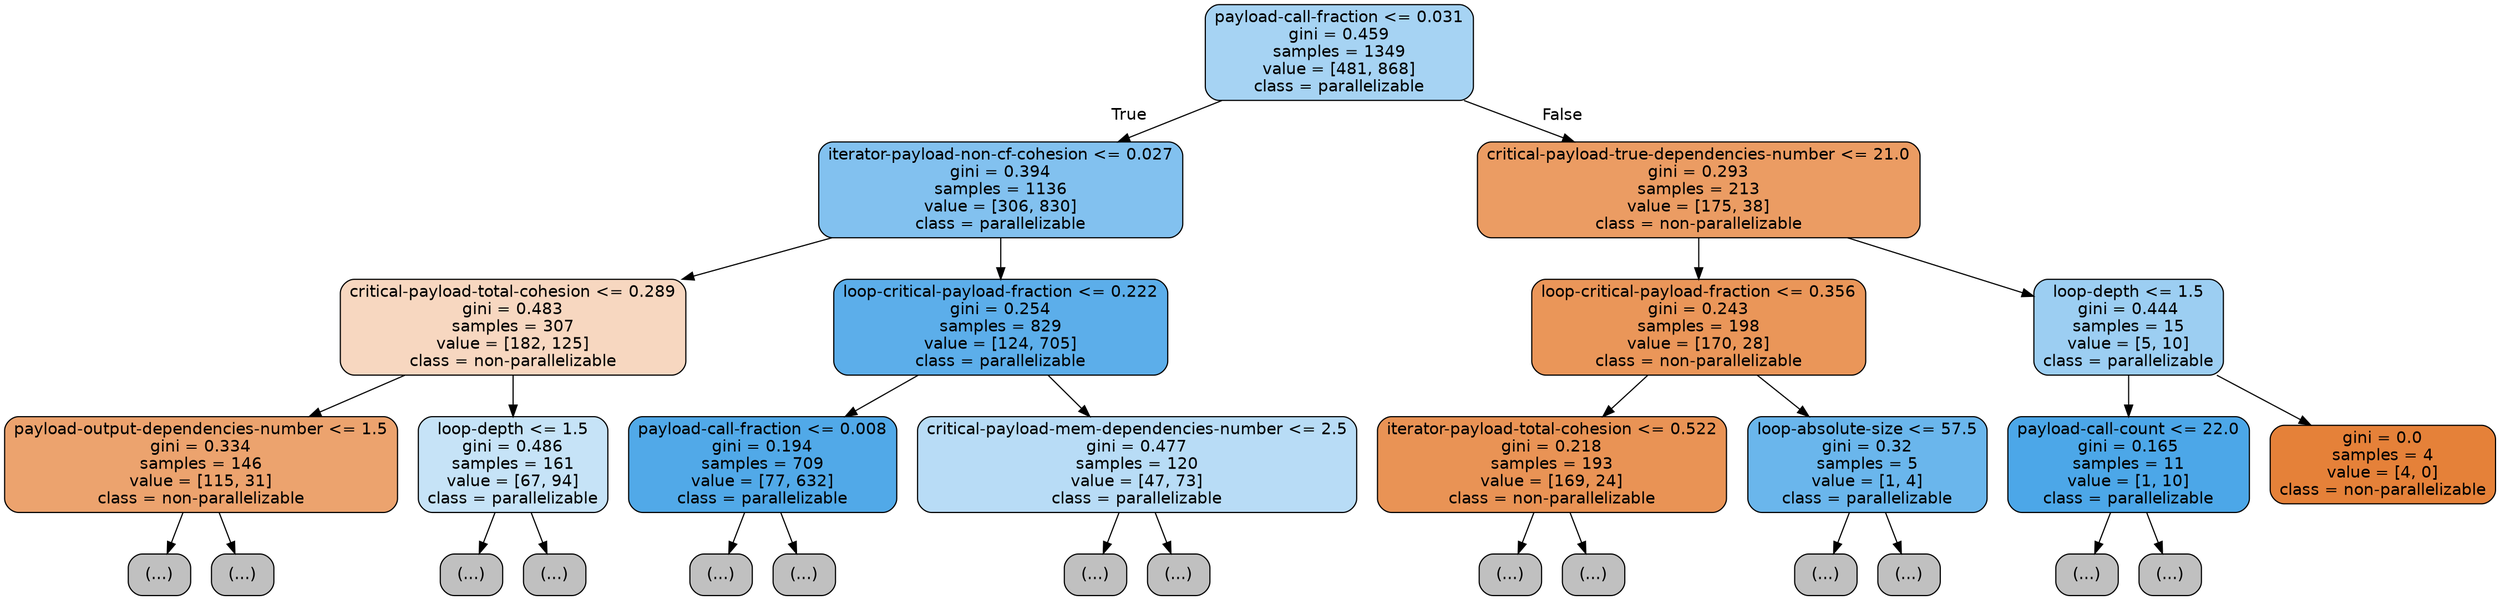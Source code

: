 digraph Tree {
node [shape=box, style="filled, rounded", color="black", fontname=helvetica] ;
edge [fontname=helvetica] ;
0 [label="payload-call-fraction <= 0.031\ngini = 0.459\nsamples = 1349\nvalue = [481, 868]\nclass = parallelizable", fillcolor="#399de572"] ;
1 [label="iterator-payload-non-cf-cohesion <= 0.027\ngini = 0.394\nsamples = 1136\nvalue = [306, 830]\nclass = parallelizable", fillcolor="#399de5a1"] ;
0 -> 1 [labeldistance=2.5, labelangle=45, headlabel="True"] ;
2 [label="critical-payload-total-cohesion <= 0.289\ngini = 0.483\nsamples = 307\nvalue = [182, 125]\nclass = non-parallelizable", fillcolor="#e5813950"] ;
1 -> 2 ;
3 [label="payload-output-dependencies-number <= 1.5\ngini = 0.334\nsamples = 146\nvalue = [115, 31]\nclass = non-parallelizable", fillcolor="#e58139ba"] ;
2 -> 3 ;
4 [label="(...)", fillcolor="#C0C0C0"] ;
3 -> 4 ;
29 [label="(...)", fillcolor="#C0C0C0"] ;
3 -> 29 ;
38 [label="loop-depth <= 1.5\ngini = 0.486\nsamples = 161\nvalue = [67, 94]\nclass = parallelizable", fillcolor="#399de549"] ;
2 -> 38 ;
39 [label="(...)", fillcolor="#C0C0C0"] ;
38 -> 39 ;
44 [label="(...)", fillcolor="#C0C0C0"] ;
38 -> 44 ;
73 [label="loop-critical-payload-fraction <= 0.222\ngini = 0.254\nsamples = 829\nvalue = [124, 705]\nclass = parallelizable", fillcolor="#399de5d2"] ;
1 -> 73 ;
74 [label="payload-call-fraction <= 0.008\ngini = 0.194\nsamples = 709\nvalue = [77, 632]\nclass = parallelizable", fillcolor="#399de5e0"] ;
73 -> 74 ;
75 [label="(...)", fillcolor="#C0C0C0"] ;
74 -> 75 ;
176 [label="(...)", fillcolor="#C0C0C0"] ;
74 -> 176 ;
183 [label="critical-payload-mem-dependencies-number <= 2.5\ngini = 0.477\nsamples = 120\nvalue = [47, 73]\nclass = parallelizable", fillcolor="#399de55b"] ;
73 -> 183 ;
184 [label="(...)", fillcolor="#C0C0C0"] ;
183 -> 184 ;
199 [label="(...)", fillcolor="#C0C0C0"] ;
183 -> 199 ;
224 [label="critical-payload-true-dependencies-number <= 21.0\ngini = 0.293\nsamples = 213\nvalue = [175, 38]\nclass = non-parallelizable", fillcolor="#e58139c8"] ;
0 -> 224 [labeldistance=2.5, labelangle=-45, headlabel="False"] ;
225 [label="loop-critical-payload-fraction <= 0.356\ngini = 0.243\nsamples = 198\nvalue = [170, 28]\nclass = non-parallelizable", fillcolor="#e58139d5"] ;
224 -> 225 ;
226 [label="iterator-payload-total-cohesion <= 0.522\ngini = 0.218\nsamples = 193\nvalue = [169, 24]\nclass = non-parallelizable", fillcolor="#e58139db"] ;
225 -> 226 ;
227 [label="(...)", fillcolor="#C0C0C0"] ;
226 -> 227 ;
264 [label="(...)", fillcolor="#C0C0C0"] ;
226 -> 264 ;
267 [label="loop-absolute-size <= 57.5\ngini = 0.32\nsamples = 5\nvalue = [1, 4]\nclass = parallelizable", fillcolor="#399de5bf"] ;
225 -> 267 ;
268 [label="(...)", fillcolor="#C0C0C0"] ;
267 -> 268 ;
269 [label="(...)", fillcolor="#C0C0C0"] ;
267 -> 269 ;
270 [label="loop-depth <= 1.5\ngini = 0.444\nsamples = 15\nvalue = [5, 10]\nclass = parallelizable", fillcolor="#399de57f"] ;
224 -> 270 ;
271 [label="payload-call-count <= 22.0\ngini = 0.165\nsamples = 11\nvalue = [1, 10]\nclass = parallelizable", fillcolor="#399de5e6"] ;
270 -> 271 ;
272 [label="(...)", fillcolor="#C0C0C0"] ;
271 -> 272 ;
273 [label="(...)", fillcolor="#C0C0C0"] ;
271 -> 273 ;
274 [label="gini = 0.0\nsamples = 4\nvalue = [4, 0]\nclass = non-parallelizable", fillcolor="#e58139ff"] ;
270 -> 274 ;
}